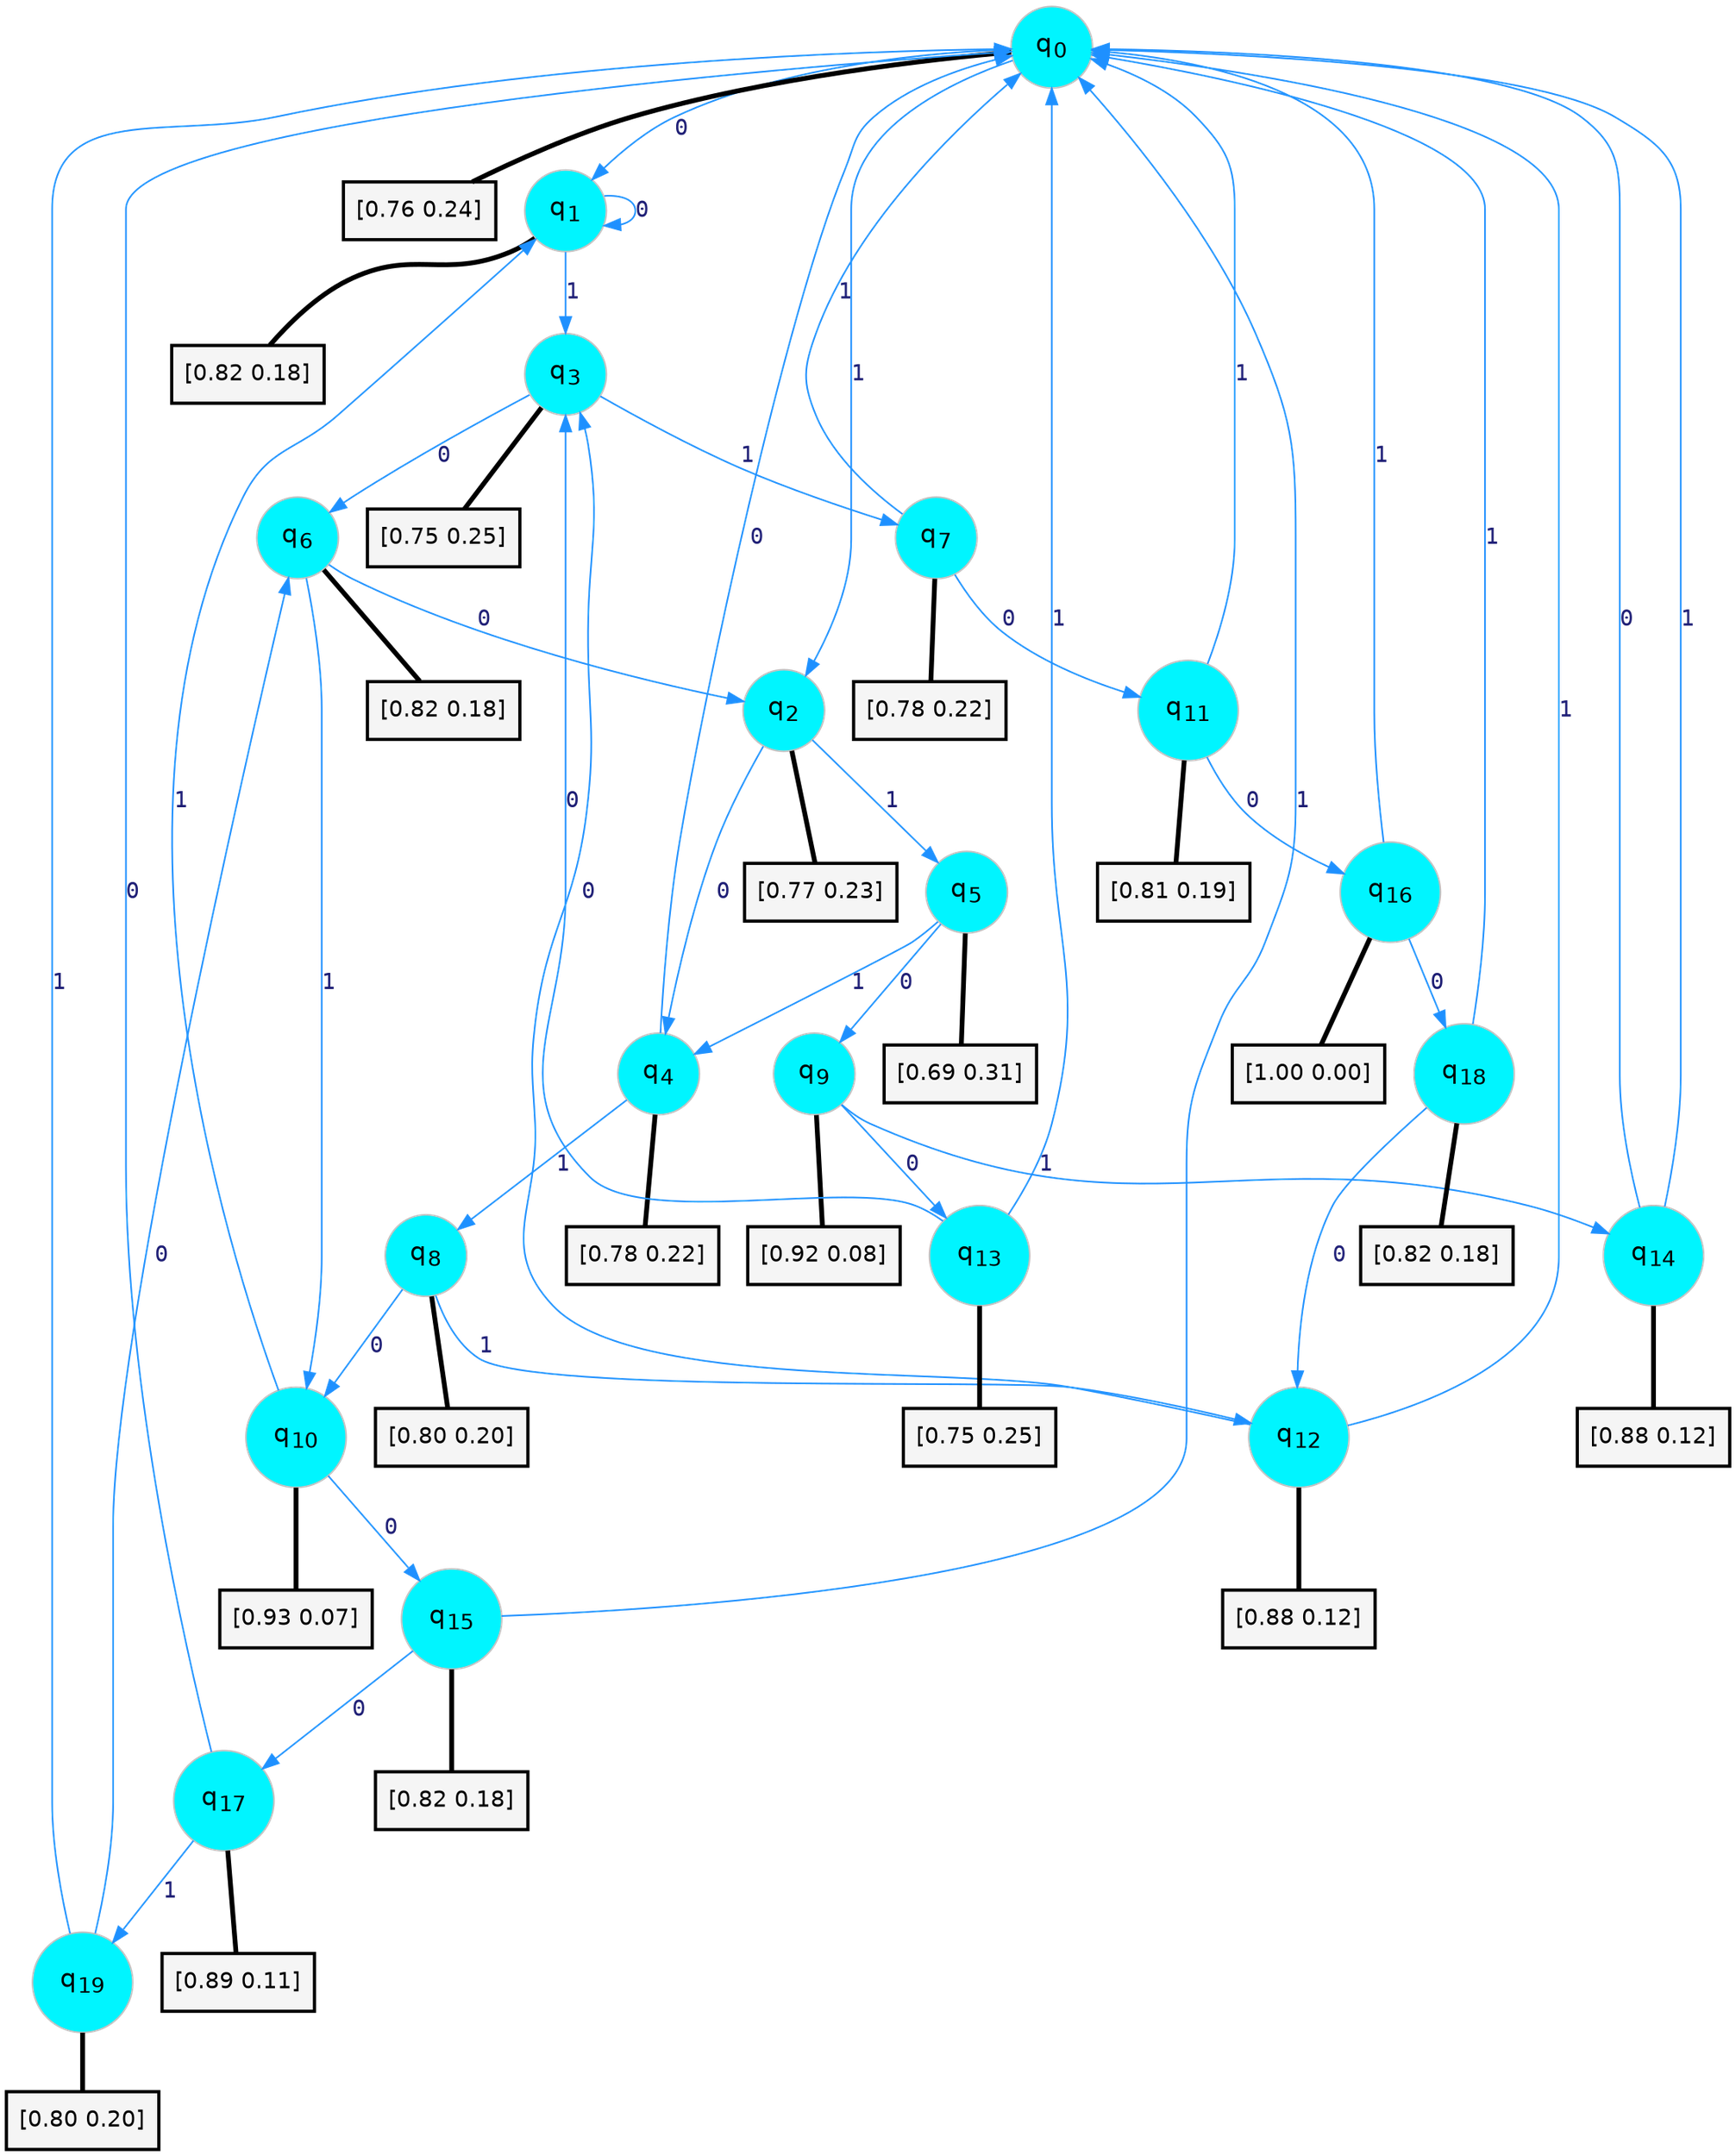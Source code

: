 digraph G {
graph [
bgcolor=transparent, dpi=300, rankdir=TD, size="40,25"];
node [
color=gray, fillcolor=turquoise1, fontcolor=black, fontname=Helvetica, fontsize=16, fontweight=bold, shape=circle, style=filled];
edge [
arrowsize=1, color=dodgerblue1, fontcolor=midnightblue, fontname=courier, fontweight=bold, penwidth=1, style=solid, weight=20];
0[label=<q<SUB>0</SUB>>];
1[label=<q<SUB>1</SUB>>];
2[label=<q<SUB>2</SUB>>];
3[label=<q<SUB>3</SUB>>];
4[label=<q<SUB>4</SUB>>];
5[label=<q<SUB>5</SUB>>];
6[label=<q<SUB>6</SUB>>];
7[label=<q<SUB>7</SUB>>];
8[label=<q<SUB>8</SUB>>];
9[label=<q<SUB>9</SUB>>];
10[label=<q<SUB>10</SUB>>];
11[label=<q<SUB>11</SUB>>];
12[label=<q<SUB>12</SUB>>];
13[label=<q<SUB>13</SUB>>];
14[label=<q<SUB>14</SUB>>];
15[label=<q<SUB>15</SUB>>];
16[label=<q<SUB>16</SUB>>];
17[label=<q<SUB>17</SUB>>];
18[label=<q<SUB>18</SUB>>];
19[label=<q<SUB>19</SUB>>];
20[label="[0.76 0.24]", shape=box,fontcolor=black, fontname=Helvetica, fontsize=14, penwidth=2, fillcolor=whitesmoke,color=black];
21[label="[0.82 0.18]", shape=box,fontcolor=black, fontname=Helvetica, fontsize=14, penwidth=2, fillcolor=whitesmoke,color=black];
22[label="[0.77 0.23]", shape=box,fontcolor=black, fontname=Helvetica, fontsize=14, penwidth=2, fillcolor=whitesmoke,color=black];
23[label="[0.75 0.25]", shape=box,fontcolor=black, fontname=Helvetica, fontsize=14, penwidth=2, fillcolor=whitesmoke,color=black];
24[label="[0.78 0.22]", shape=box,fontcolor=black, fontname=Helvetica, fontsize=14, penwidth=2, fillcolor=whitesmoke,color=black];
25[label="[0.69 0.31]", shape=box,fontcolor=black, fontname=Helvetica, fontsize=14, penwidth=2, fillcolor=whitesmoke,color=black];
26[label="[0.82 0.18]", shape=box,fontcolor=black, fontname=Helvetica, fontsize=14, penwidth=2, fillcolor=whitesmoke,color=black];
27[label="[0.78 0.22]", shape=box,fontcolor=black, fontname=Helvetica, fontsize=14, penwidth=2, fillcolor=whitesmoke,color=black];
28[label="[0.80 0.20]", shape=box,fontcolor=black, fontname=Helvetica, fontsize=14, penwidth=2, fillcolor=whitesmoke,color=black];
29[label="[0.92 0.08]", shape=box,fontcolor=black, fontname=Helvetica, fontsize=14, penwidth=2, fillcolor=whitesmoke,color=black];
30[label="[0.93 0.07]", shape=box,fontcolor=black, fontname=Helvetica, fontsize=14, penwidth=2, fillcolor=whitesmoke,color=black];
31[label="[0.81 0.19]", shape=box,fontcolor=black, fontname=Helvetica, fontsize=14, penwidth=2, fillcolor=whitesmoke,color=black];
32[label="[0.88 0.12]", shape=box,fontcolor=black, fontname=Helvetica, fontsize=14, penwidth=2, fillcolor=whitesmoke,color=black];
33[label="[0.75 0.25]", shape=box,fontcolor=black, fontname=Helvetica, fontsize=14, penwidth=2, fillcolor=whitesmoke,color=black];
34[label="[0.88 0.12]", shape=box,fontcolor=black, fontname=Helvetica, fontsize=14, penwidth=2, fillcolor=whitesmoke,color=black];
35[label="[0.82 0.18]", shape=box,fontcolor=black, fontname=Helvetica, fontsize=14, penwidth=2, fillcolor=whitesmoke,color=black];
36[label="[1.00 0.00]", shape=box,fontcolor=black, fontname=Helvetica, fontsize=14, penwidth=2, fillcolor=whitesmoke,color=black];
37[label="[0.89 0.11]", shape=box,fontcolor=black, fontname=Helvetica, fontsize=14, penwidth=2, fillcolor=whitesmoke,color=black];
38[label="[0.82 0.18]", shape=box,fontcolor=black, fontname=Helvetica, fontsize=14, penwidth=2, fillcolor=whitesmoke,color=black];
39[label="[0.80 0.20]", shape=box,fontcolor=black, fontname=Helvetica, fontsize=14, penwidth=2, fillcolor=whitesmoke,color=black];
0->1 [label=0];
0->2 [label=1];
0->20 [arrowhead=none, penwidth=3,color=black];
1->1 [label=0];
1->3 [label=1];
1->21 [arrowhead=none, penwidth=3,color=black];
2->4 [label=0];
2->5 [label=1];
2->22 [arrowhead=none, penwidth=3,color=black];
3->6 [label=0];
3->7 [label=1];
3->23 [arrowhead=none, penwidth=3,color=black];
4->0 [label=0];
4->8 [label=1];
4->24 [arrowhead=none, penwidth=3,color=black];
5->9 [label=0];
5->4 [label=1];
5->25 [arrowhead=none, penwidth=3,color=black];
6->2 [label=0];
6->10 [label=1];
6->26 [arrowhead=none, penwidth=3,color=black];
7->11 [label=0];
7->0 [label=1];
7->27 [arrowhead=none, penwidth=3,color=black];
8->10 [label=0];
8->12 [label=1];
8->28 [arrowhead=none, penwidth=3,color=black];
9->13 [label=0];
9->14 [label=1];
9->29 [arrowhead=none, penwidth=3,color=black];
10->15 [label=0];
10->1 [label=1];
10->30 [arrowhead=none, penwidth=3,color=black];
11->16 [label=0];
11->0 [label=1];
11->31 [arrowhead=none, penwidth=3,color=black];
12->3 [label=0];
12->0 [label=1];
12->32 [arrowhead=none, penwidth=3,color=black];
13->3 [label=0];
13->0 [label=1];
13->33 [arrowhead=none, penwidth=3,color=black];
14->0 [label=0];
14->0 [label=1];
14->34 [arrowhead=none, penwidth=3,color=black];
15->17 [label=0];
15->0 [label=1];
15->35 [arrowhead=none, penwidth=3,color=black];
16->18 [label=0];
16->0 [label=1];
16->36 [arrowhead=none, penwidth=3,color=black];
17->0 [label=0];
17->19 [label=1];
17->37 [arrowhead=none, penwidth=3,color=black];
18->12 [label=0];
18->0 [label=1];
18->38 [arrowhead=none, penwidth=3,color=black];
19->6 [label=0];
19->0 [label=1];
19->39 [arrowhead=none, penwidth=3,color=black];
}
